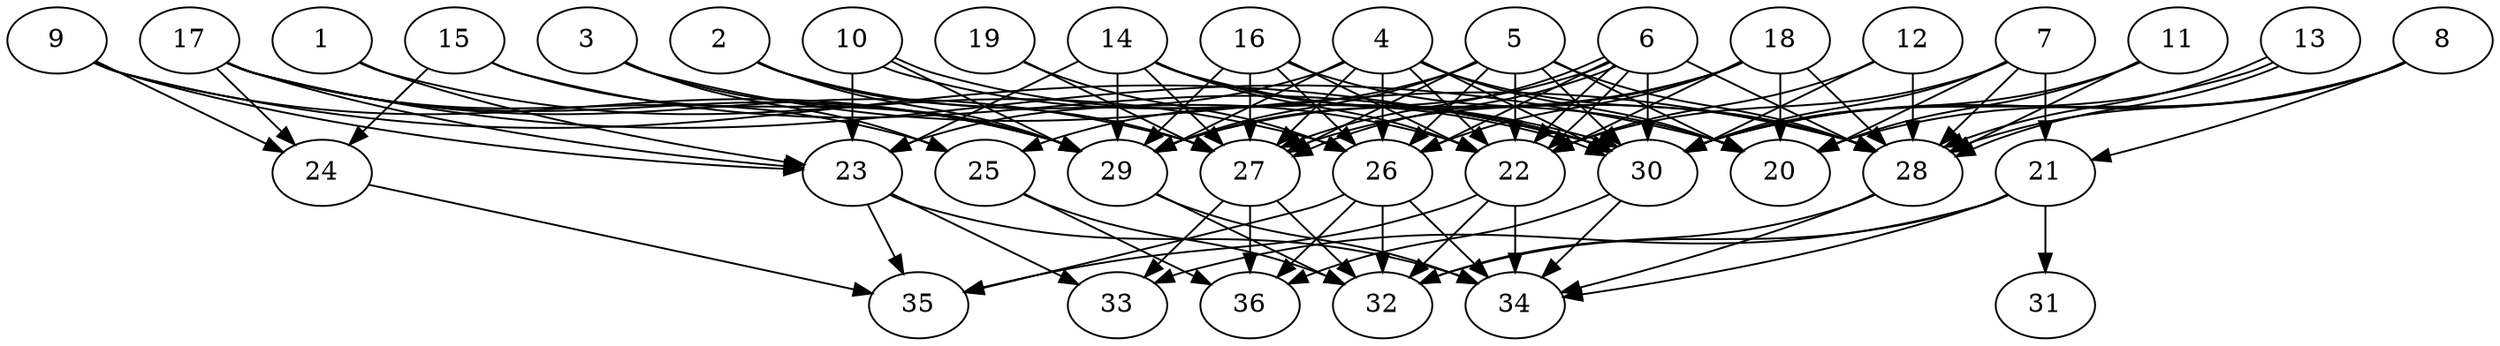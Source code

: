 // DAG (tier=3-complex, mode=compute, n=36, ccr=0.487, fat=0.744, density=0.651, regular=0.395, jump=0.258, mindata=1048576, maxdata=16777216)
// DAG automatically generated by daggen at Sun Aug 24 16:33:34 2025
// /home/ermia/Project/Environments/daggen/bin/daggen --dot --ccr 0.487 --fat 0.744 --regular 0.395 --density 0.651 --jump 0.258 --mindata 1048576 --maxdata 16777216 -n 36 
digraph G {
  1 [size="4010875511783087407104", alpha="0.07", expect_size="2005437755891543703552"]
  1 -> 23 [size ="2019525969051648"]
  1 -> 26 [size ="2019525969051648"]
  2 [size="2686082730688512000000", alpha="0.09", expect_size="1343041365344256000000"]
  2 -> 22 [size ="1545857925120000"]
  2 -> 27 [size ="1545857925120000"]
  2 -> 29 [size ="1545857925120000"]
  3 [size="12507997390359898", alpha="0.10", expect_size="6253998695179949"]
  3 -> 25 [size ="313266869895168"]
  3 -> 28 [size ="313266869895168"]
  3 -> 29 [size ="313266869895168"]
  4 [size="593573654878915", alpha="0.04", expect_size="296786827439457"]
  4 -> 20 [size ="28215552770048"]
  4 -> 22 [size ="28215552770048"]
  4 -> 23 [size ="28215552770048"]
  4 -> 26 [size ="28215552770048"]
  4 -> 27 [size ="28215552770048"]
  4 -> 28 [size ="28215552770048"]
  4 -> 29 [size ="28215552770048"]
  4 -> 30 [size ="28215552770048"]
  5 [size="119751718678006080", alpha="0.02", expect_size="59875859339003040"]
  5 -> 20 [size ="2000049508712448"]
  5 -> 22 [size ="2000049508712448"]
  5 -> 25 [size ="2000049508712448"]
  5 -> 26 [size ="2000049508712448"]
  5 -> 27 [size ="2000049508712448"]
  5 -> 28 [size ="2000049508712448"]
  5 -> 29 [size ="2000049508712448"]
  5 -> 30 [size ="2000049508712448"]
  6 [size="3735978595213844992", alpha="0.02", expect_size="1867989297606922496"]
  6 -> 22 [size ="1511208435843072"]
  6 -> 22 [size ="1511208435843072"]
  6 -> 26 [size ="1511208435843072"]
  6 -> 27 [size ="1511208435843072"]
  6 -> 27 [size ="1511208435843072"]
  6 -> 28 [size ="1511208435843072"]
  6 -> 29 [size ="1511208435843072"]
  6 -> 30 [size ="1511208435843072"]
  7 [size="1472686057586577920", alpha="0.10", expect_size="736343028793288960"]
  7 -> 20 [size ="1611680781959168"]
  7 -> 21 [size ="1611680781959168"]
  7 -> 22 [size ="1611680781959168"]
  7 -> 28 [size ="1611680781959168"]
  7 -> 30 [size ="1611680781959168"]
  8 [size="12480509406348426", alpha="0.19", expect_size="6240254703174213"]
  8 -> 20 [size ="11819288625152"]
  8 -> 21 [size ="11819288625152"]
  8 -> 28 [size ="11819288625152"]
  8 -> 30 [size ="11819288625152"]
  9 [size="1742377219665529344", alpha="0.06", expect_size="871188609832764672"]
  9 -> 23 [size ="619844445667328"]
  9 -> 24 [size ="619844445667328"]
  9 -> 29 [size ="619844445667328"]
  9 -> 30 [size ="619844445667328"]
  10 [size="2019610449537941897216", alpha="0.01", expect_size="1009805224768970948608"]
  10 -> 23 [size ="1278208573964288"]
  10 -> 29 [size ="1278208573964288"]
  10 -> 30 [size ="1278208573964288"]
  10 -> 30 [size ="1278208573964288"]
  11 [size="911860075410500736", alpha="0.15", expect_size="455930037705250368"]
  11 -> 20 [size ="1099767480320000"]
  11 -> 28 [size ="1099767480320000"]
  11 -> 30 [size ="1099767480320000"]
  12 [size="408671784188355018752", alpha="0.07", expect_size="204335892094177509376"]
  12 -> 22 [size ="440561379049472"]
  12 -> 28 [size ="440561379049472"]
  12 -> 30 [size ="440561379049472"]
  13 [size="15096855339599150", alpha="0.05", expect_size="7548427669799575"]
  13 -> 28 [size ="476020696154112"]
  13 -> 28 [size ="476020696154112"]
  13 -> 30 [size ="476020696154112"]
  14 [size="2821319369879544", alpha="0.01", expect_size="1410659684939772"]
  14 -> 22 [size ="153091961782272"]
  14 -> 23 [size ="153091961782272"]
  14 -> 27 [size ="153091961782272"]
  14 -> 28 [size ="153091961782272"]
  14 -> 29 [size ="153091961782272"]
  14 -> 30 [size ="153091961782272"]
  15 [size="362640376760375443456", alpha="0.08", expect_size="181320188380187721728"]
  15 -> 24 [size ="406824805203968"]
  15 -> 29 [size ="406824805203968"]
  15 -> 30 [size ="406824805203968"]
  16 [size="1308017721467731968000", alpha="0.02", expect_size="654008860733865984000"]
  16 -> 20 [size ="956824761139200"]
  16 -> 22 [size ="956824761139200"]
  16 -> 26 [size ="956824761139200"]
  16 -> 27 [size ="956824761139200"]
  16 -> 29 [size ="956824761139200"]
  17 [size="4484420699992497152", alpha="0.14", expect_size="2242210349996248576"]
  17 -> 20 [size ="2055609230819328"]
  17 -> 23 [size ="2055609230819328"]
  17 -> 24 [size ="2055609230819328"]
  17 -> 25 [size ="2055609230819328"]
  17 -> 27 [size ="2055609230819328"]
  17 -> 29 [size ="2055609230819328"]
  18 [size="1294441221954660096", alpha="0.09", expect_size="647220610977330048"]
  18 -> 20 [size ="1417456656580608"]
  18 -> 22 [size ="1417456656580608"]
  18 -> 26 [size ="1417456656580608"]
  18 -> 27 [size ="1417456656580608"]
  18 -> 28 [size ="1417456656580608"]
  18 -> 29 [size ="1417456656580608"]
  19 [size="453557049945270912", alpha="0.16", expect_size="226778524972635456"]
  19 -> 26 [size ="384360658239488"]
  19 -> 27 [size ="384360658239488"]
  20 [size="2696186733930230054912", alpha="0.05", expect_size="1348093366965115027456"]
  21 [size="28376622851377164", alpha="0.15", expect_size="14188311425688582"]
  21 -> 31 [size ="695729748180992"]
  21 -> 32 [size ="695729748180992"]
  21 -> 33 [size ="695729748180992"]
  21 -> 34 [size ="695729748180992"]
  22 [size="3448328816881577472", alpha="0.03", expect_size="1724164408440788736"]
  22 -> 32 [size ="1390974894866432"]
  22 -> 34 [size ="1390974894866432"]
  22 -> 35 [size ="1390974894866432"]
  23 [size="60361559226940240", alpha="0.15", expect_size="30180779613470120"]
  23 -> 33 [size ="53694640947200"]
  23 -> 34 [size ="53694640947200"]
  23 -> 35 [size ="53694640947200"]
  24 [size="253434243336634368000", alpha="0.06", expect_size="126717121668317184000"]
  24 -> 35 [size ="320381072179200"]
  25 [size="1044694612745436266496", alpha="0.07", expect_size="522347306372718133248"]
  25 -> 32 [size ="823662999502848"]
  25 -> 36 [size ="823662999502848"]
  26 [size="642567641754073300992", alpha="0.17", expect_size="321283820877036650496"]
  26 -> 32 [size ="595711368364032"]
  26 -> 34 [size ="595711368364032"]
  26 -> 35 [size ="595711368364032"]
  26 -> 36 [size ="595711368364032"]
  27 [size="7237619437908525056", alpha="0.17", expect_size="3618809718954262528"]
  27 -> 32 [size ="29933246087168"]
  27 -> 33 [size ="29933246087168"]
  27 -> 36 [size ="29933246087168"]
  28 [size="3097940718808847", alpha="0.13", expect_size="1548970359404423"]
  28 -> 32 [size ="61379654451200"]
  28 -> 34 [size ="61379654451200"]
  29 [size="13683226544219644", alpha="0.02", expect_size="6841613272109822"]
  29 -> 32 [size ="333578332274688"]
  29 -> 34 [size ="333578332274688"]
  30 [size="352733852860416000000", alpha="0.10", expect_size="176366926430208000000"]
  30 -> 34 [size ="399381626880000"]
  30 -> 36 [size ="399381626880000"]
  31 [size="659644458585842253824", alpha="0.16", expect_size="329822229292921126912"]
  32 [size="2023048222930605441024", alpha="0.06", expect_size="1011524111465302720512"]
  33 [size="254543093585890246656", alpha="0.16", expect_size="127271546792945123328"]
  34 [size="55709519039601368", alpha="0.18", expect_size="27854759519800684"]
  35 [size="15951061374602056", alpha="0.12", expect_size="7975530687301028"]
  36 [size="9496235432338259968", alpha="0.08", expect_size="4748117716169129984"]
}